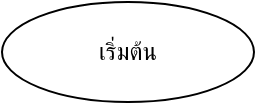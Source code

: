 <mxfile version="24.9.1">
  <diagram name="Page-1" id="IXNQjjXNGDVPWY3JXqZK">
    <mxGraphModel dx="1050" dy="522" grid="1" gridSize="10" guides="1" tooltips="1" connect="1" arrows="1" fold="1" page="1" pageScale="1" pageWidth="827" pageHeight="1169" math="0" shadow="0">
      <root>
        <mxCell id="0" />
        <mxCell id="1" parent="0" />
        <mxCell id="7TrNmhmVkbIryDcWJuiU-1" value="เริ่มต้น" style="ellipse;whiteSpace=wrap;html=1;" vertex="1" parent="1">
          <mxGeometry x="354" y="30" width="126" height="50" as="geometry" />
        </mxCell>
      </root>
    </mxGraphModel>
  </diagram>
</mxfile>
